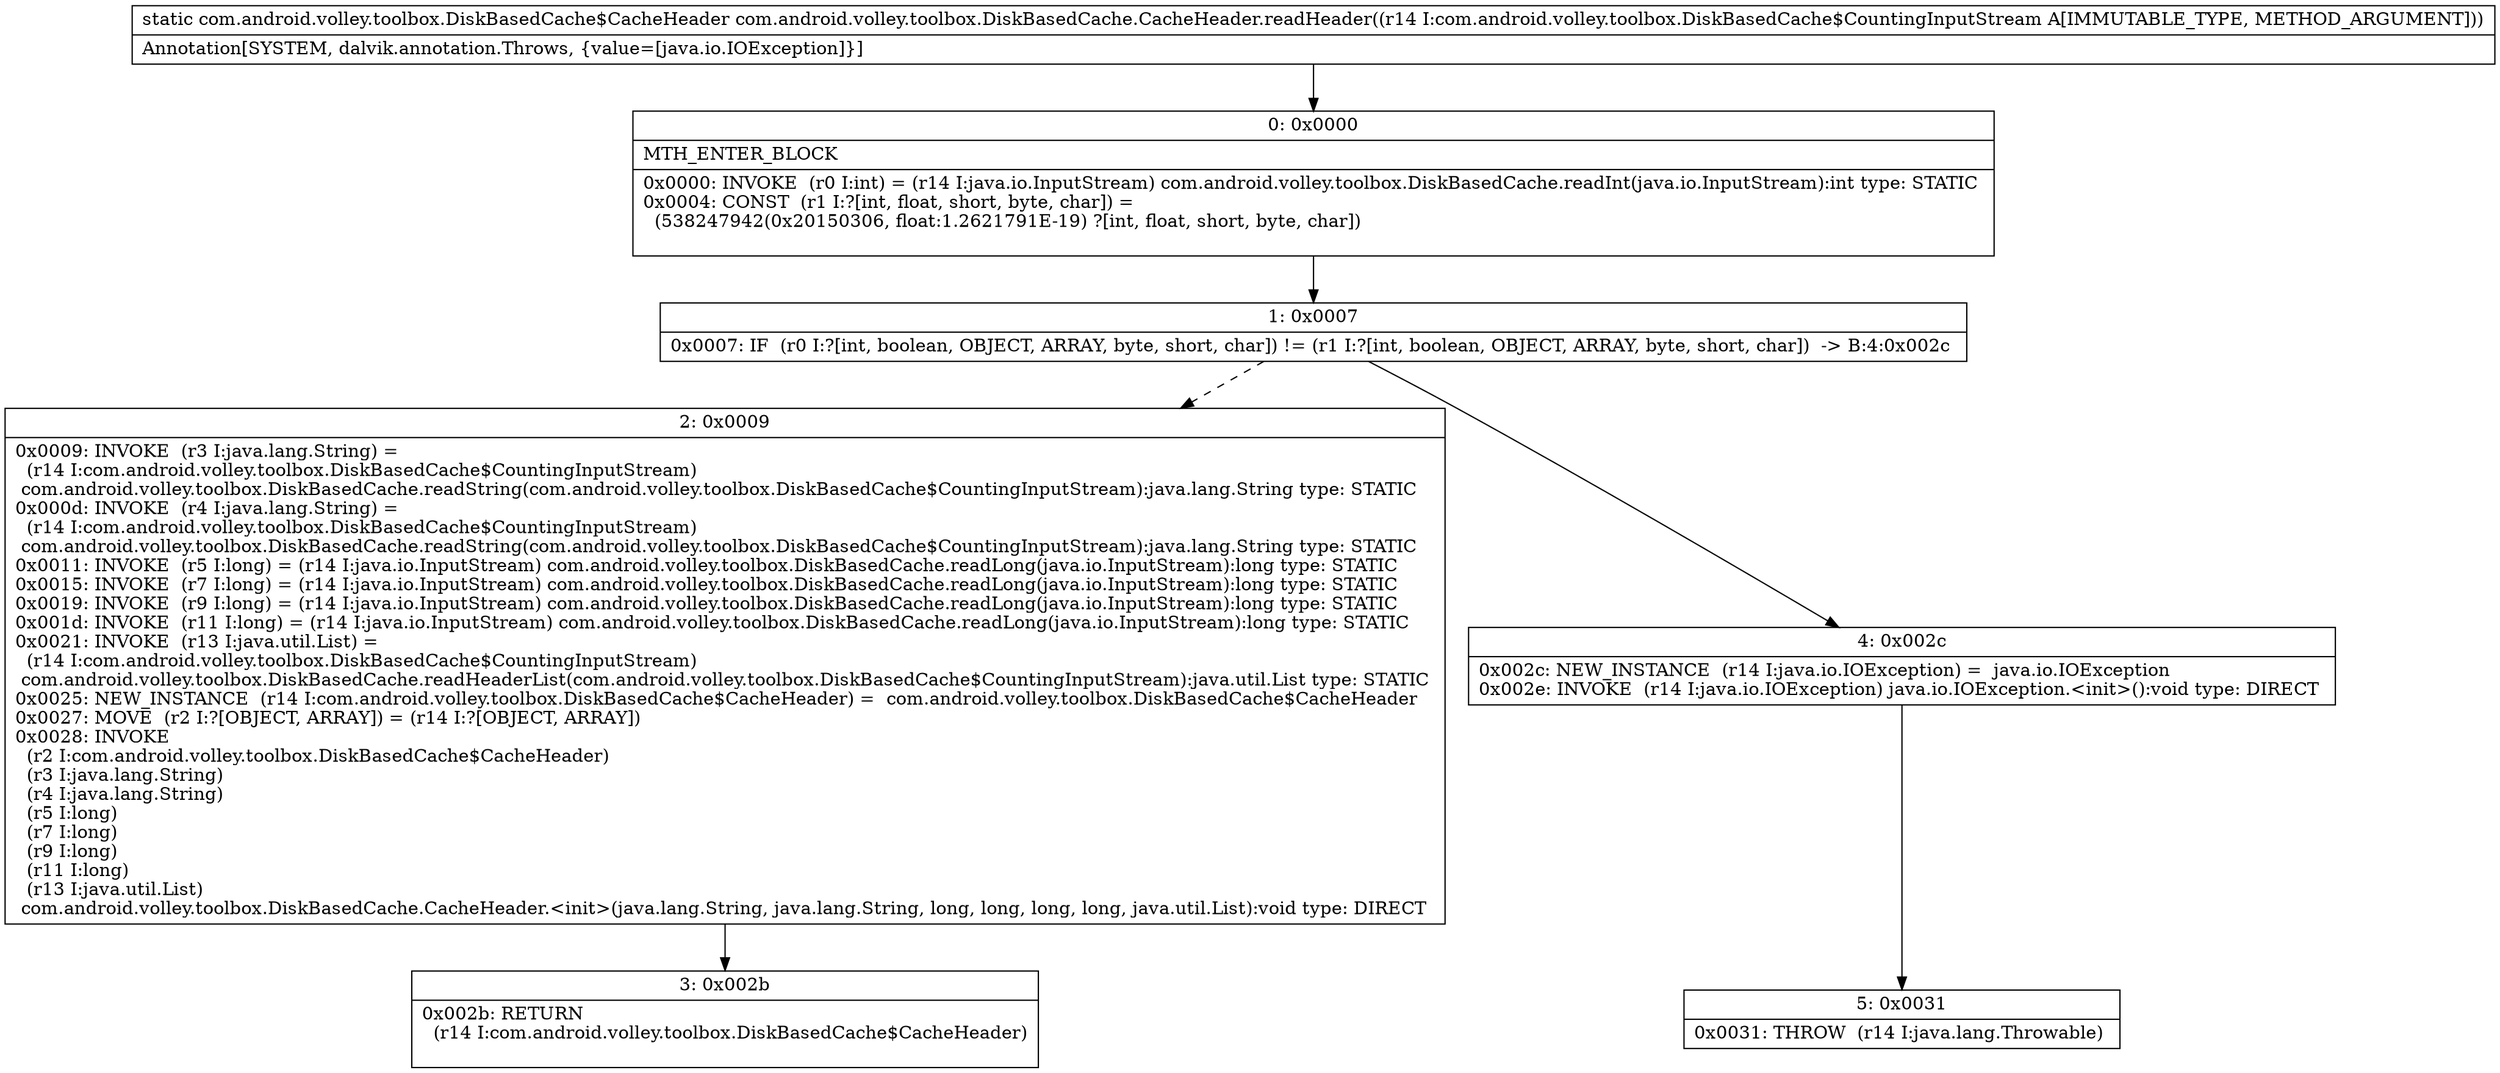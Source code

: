 digraph "CFG forcom.android.volley.toolbox.DiskBasedCache.CacheHeader.readHeader(Lcom\/android\/volley\/toolbox\/DiskBasedCache$CountingInputStream;)Lcom\/android\/volley\/toolbox\/DiskBasedCache$CacheHeader;" {
Node_0 [shape=record,label="{0\:\ 0x0000|MTH_ENTER_BLOCK\l|0x0000: INVOKE  (r0 I:int) = (r14 I:java.io.InputStream) com.android.volley.toolbox.DiskBasedCache.readInt(java.io.InputStream):int type: STATIC \l0x0004: CONST  (r1 I:?[int, float, short, byte, char]) = \l  (538247942(0x20150306, float:1.2621791E\-19) ?[int, float, short, byte, char])\l \l}"];
Node_1 [shape=record,label="{1\:\ 0x0007|0x0007: IF  (r0 I:?[int, boolean, OBJECT, ARRAY, byte, short, char]) != (r1 I:?[int, boolean, OBJECT, ARRAY, byte, short, char])  \-\> B:4:0x002c \l}"];
Node_2 [shape=record,label="{2\:\ 0x0009|0x0009: INVOKE  (r3 I:java.lang.String) = \l  (r14 I:com.android.volley.toolbox.DiskBasedCache$CountingInputStream)\l com.android.volley.toolbox.DiskBasedCache.readString(com.android.volley.toolbox.DiskBasedCache$CountingInputStream):java.lang.String type: STATIC \l0x000d: INVOKE  (r4 I:java.lang.String) = \l  (r14 I:com.android.volley.toolbox.DiskBasedCache$CountingInputStream)\l com.android.volley.toolbox.DiskBasedCache.readString(com.android.volley.toolbox.DiskBasedCache$CountingInputStream):java.lang.String type: STATIC \l0x0011: INVOKE  (r5 I:long) = (r14 I:java.io.InputStream) com.android.volley.toolbox.DiskBasedCache.readLong(java.io.InputStream):long type: STATIC \l0x0015: INVOKE  (r7 I:long) = (r14 I:java.io.InputStream) com.android.volley.toolbox.DiskBasedCache.readLong(java.io.InputStream):long type: STATIC \l0x0019: INVOKE  (r9 I:long) = (r14 I:java.io.InputStream) com.android.volley.toolbox.DiskBasedCache.readLong(java.io.InputStream):long type: STATIC \l0x001d: INVOKE  (r11 I:long) = (r14 I:java.io.InputStream) com.android.volley.toolbox.DiskBasedCache.readLong(java.io.InputStream):long type: STATIC \l0x0021: INVOKE  (r13 I:java.util.List) = \l  (r14 I:com.android.volley.toolbox.DiskBasedCache$CountingInputStream)\l com.android.volley.toolbox.DiskBasedCache.readHeaderList(com.android.volley.toolbox.DiskBasedCache$CountingInputStream):java.util.List type: STATIC \l0x0025: NEW_INSTANCE  (r14 I:com.android.volley.toolbox.DiskBasedCache$CacheHeader) =  com.android.volley.toolbox.DiskBasedCache$CacheHeader \l0x0027: MOVE  (r2 I:?[OBJECT, ARRAY]) = (r14 I:?[OBJECT, ARRAY]) \l0x0028: INVOKE  \l  (r2 I:com.android.volley.toolbox.DiskBasedCache$CacheHeader)\l  (r3 I:java.lang.String)\l  (r4 I:java.lang.String)\l  (r5 I:long)\l  (r7 I:long)\l  (r9 I:long)\l  (r11 I:long)\l  (r13 I:java.util.List)\l com.android.volley.toolbox.DiskBasedCache.CacheHeader.\<init\>(java.lang.String, java.lang.String, long, long, long, long, java.util.List):void type: DIRECT \l}"];
Node_3 [shape=record,label="{3\:\ 0x002b|0x002b: RETURN  \l  (r14 I:com.android.volley.toolbox.DiskBasedCache$CacheHeader)\l \l}"];
Node_4 [shape=record,label="{4\:\ 0x002c|0x002c: NEW_INSTANCE  (r14 I:java.io.IOException) =  java.io.IOException \l0x002e: INVOKE  (r14 I:java.io.IOException) java.io.IOException.\<init\>():void type: DIRECT \l}"];
Node_5 [shape=record,label="{5\:\ 0x0031|0x0031: THROW  (r14 I:java.lang.Throwable) \l}"];
MethodNode[shape=record,label="{static com.android.volley.toolbox.DiskBasedCache$CacheHeader com.android.volley.toolbox.DiskBasedCache.CacheHeader.readHeader((r14 I:com.android.volley.toolbox.DiskBasedCache$CountingInputStream A[IMMUTABLE_TYPE, METHOD_ARGUMENT]))  | Annotation[SYSTEM, dalvik.annotation.Throws, \{value=[java.io.IOException]\}]\l}"];
MethodNode -> Node_0;
Node_0 -> Node_1;
Node_1 -> Node_2[style=dashed];
Node_1 -> Node_4;
Node_2 -> Node_3;
Node_4 -> Node_5;
}

